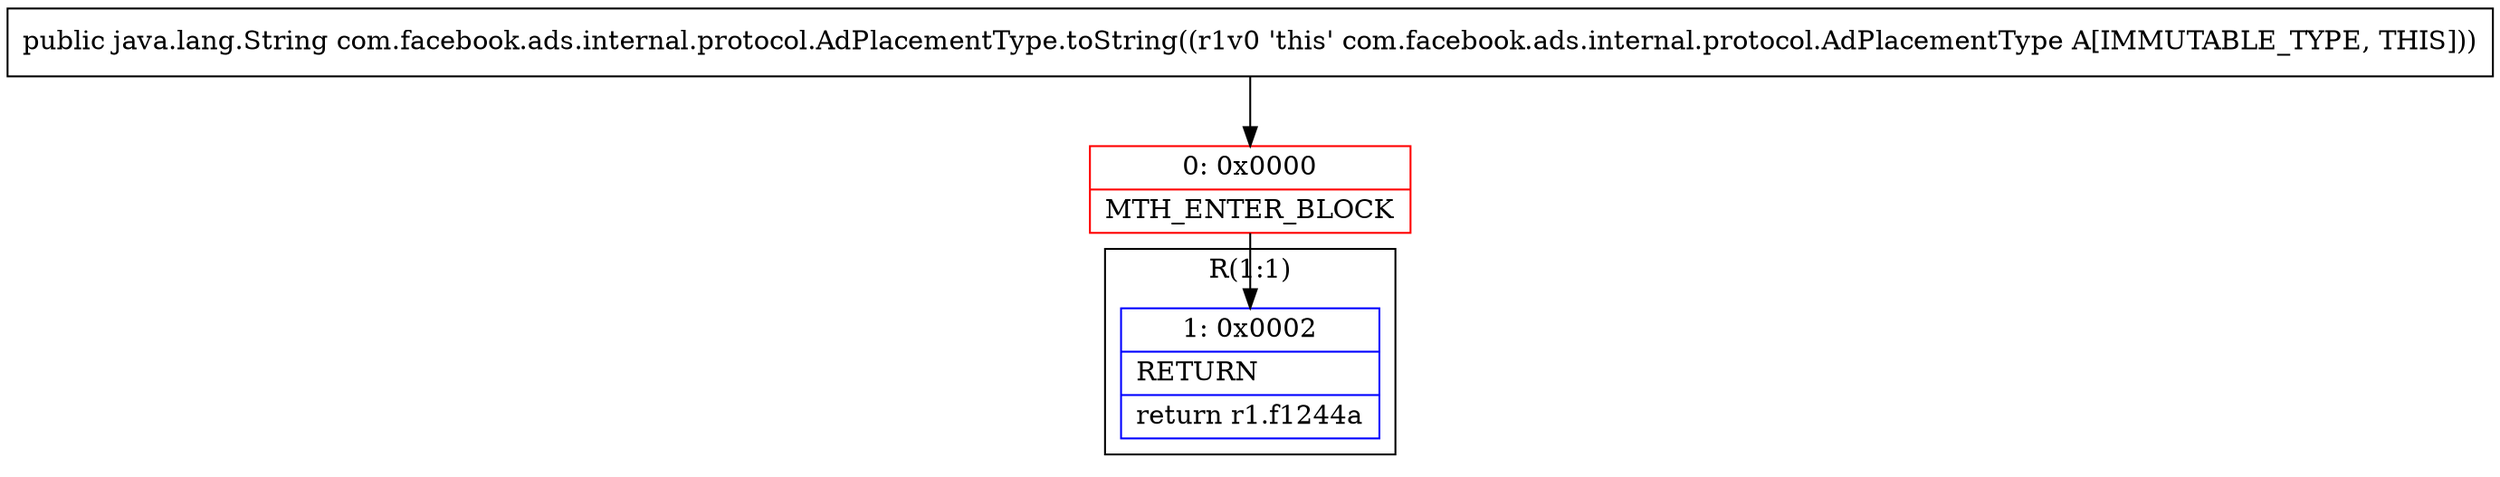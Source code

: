 digraph "CFG forcom.facebook.ads.internal.protocol.AdPlacementType.toString()Ljava\/lang\/String;" {
subgraph cluster_Region_567592423 {
label = "R(1:1)";
node [shape=record,color=blue];
Node_1 [shape=record,label="{1\:\ 0x0002|RETURN\l|return r1.f1244a\l}"];
}
Node_0 [shape=record,color=red,label="{0\:\ 0x0000|MTH_ENTER_BLOCK\l}"];
MethodNode[shape=record,label="{public java.lang.String com.facebook.ads.internal.protocol.AdPlacementType.toString((r1v0 'this' com.facebook.ads.internal.protocol.AdPlacementType A[IMMUTABLE_TYPE, THIS])) }"];
MethodNode -> Node_0;
Node_0 -> Node_1;
}

